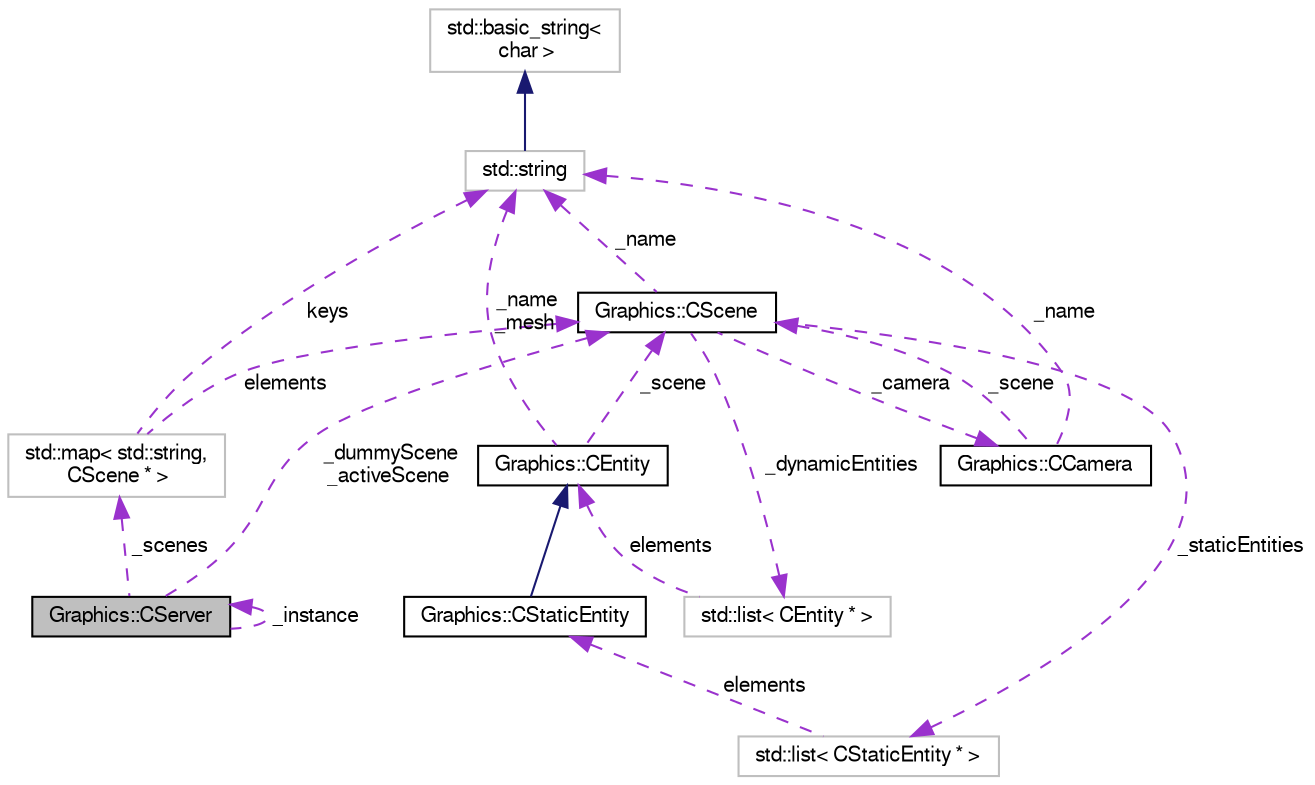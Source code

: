 digraph "Graphics::CServer"
{
  edge [fontname="FreeSans",fontsize="10",labelfontname="FreeSans",labelfontsize="10"];
  node [fontname="FreeSans",fontsize="10",shape=record];
  Node1 [label="Graphics::CServer",height=0.2,width=0.4,color="black", fillcolor="grey75", style="filled", fontcolor="black"];
  Node2 -> Node1 [dir="back",color="darkorchid3",fontsize="10",style="dashed",label=" _dummyScene\n_activeScene" ,fontname="FreeSans"];
  Node2 [label="Graphics::CScene",height=0.2,width=0.4,color="black", fillcolor="white", style="filled",URL="$class_graphics_1_1_c_scene.html",tooltip="Clase que controla todos los elementos de una escena. "];
  Node3 -> Node2 [dir="back",color="darkorchid3",fontsize="10",style="dashed",label=" _staticEntities" ,fontname="FreeSans"];
  Node3 [label="std::list\< CStaticEntity * \>",height=0.2,width=0.4,color="grey75", fillcolor="white", style="filled"];
  Node4 -> Node3 [dir="back",color="darkorchid3",fontsize="10",style="dashed",label=" elements" ,fontname="FreeSans"];
  Node4 [label="Graphics::CStaticEntity",height=0.2,width=0.4,color="black", fillcolor="white", style="filled",URL="$class_graphics_1_1_c_static_entity.html",tooltip="Clase que representa una entidad gráfica estática. "];
  Node5 -> Node4 [dir="back",color="midnightblue",fontsize="10",style="solid",fontname="FreeSans"];
  Node5 [label="Graphics::CEntity",height=0.2,width=0.4,color="black", fillcolor="white", style="filled",URL="$class_graphics_1_1_c_entity.html",tooltip="Clase que representa una entidad gráfica. "];
  Node2 -> Node5 [dir="back",color="darkorchid3",fontsize="10",style="dashed",label=" _scene" ,fontname="FreeSans"];
  Node6 -> Node5 [dir="back",color="darkorchid3",fontsize="10",style="dashed",label=" _name\n_mesh" ,fontname="FreeSans"];
  Node6 [label="std::string",height=0.2,width=0.4,color="grey75", fillcolor="white", style="filled",tooltip="STL class. "];
  Node7 -> Node6 [dir="back",color="midnightblue",fontsize="10",style="solid",fontname="FreeSans"];
  Node7 [label="std::basic_string\<\l char \>",height=0.2,width=0.4,color="grey75", fillcolor="white", style="filled",tooltip="STL class. "];
  Node8 -> Node2 [dir="back",color="darkorchid3",fontsize="10",style="dashed",label=" _camera" ,fontname="FreeSans"];
  Node8 [label="Graphics::CCamera",height=0.2,width=0.4,color="black", fillcolor="white", style="filled",URL="$class_graphics_1_1_c_camera.html",tooltip="Clase de la cámara extendida basada en Ogre. "];
  Node2 -> Node8 [dir="back",color="darkorchid3",fontsize="10",style="dashed",label=" _scene" ,fontname="FreeSans"];
  Node6 -> Node8 [dir="back",color="darkorchid3",fontsize="10",style="dashed",label=" _name" ,fontname="FreeSans"];
  Node6 -> Node2 [dir="back",color="darkorchid3",fontsize="10",style="dashed",label=" _name" ,fontname="FreeSans"];
  Node9 -> Node2 [dir="back",color="darkorchid3",fontsize="10",style="dashed",label=" _dynamicEntities" ,fontname="FreeSans"];
  Node9 [label="std::list\< CEntity * \>",height=0.2,width=0.4,color="grey75", fillcolor="white", style="filled"];
  Node5 -> Node9 [dir="back",color="darkorchid3",fontsize="10",style="dashed",label=" elements" ,fontname="FreeSans"];
  Node10 -> Node1 [dir="back",color="darkorchid3",fontsize="10",style="dashed",label=" _scenes" ,fontname="FreeSans"];
  Node10 [label="std::map\< std::string,\l CScene * \>",height=0.2,width=0.4,color="grey75", fillcolor="white", style="filled"];
  Node2 -> Node10 [dir="back",color="darkorchid3",fontsize="10",style="dashed",label=" elements" ,fontname="FreeSans"];
  Node6 -> Node10 [dir="back",color="darkorchid3",fontsize="10",style="dashed",label=" keys" ,fontname="FreeSans"];
  Node1 -> Node1 [dir="back",color="darkorchid3",fontsize="10",style="dashed",label=" _instance" ,fontname="FreeSans"];
}
